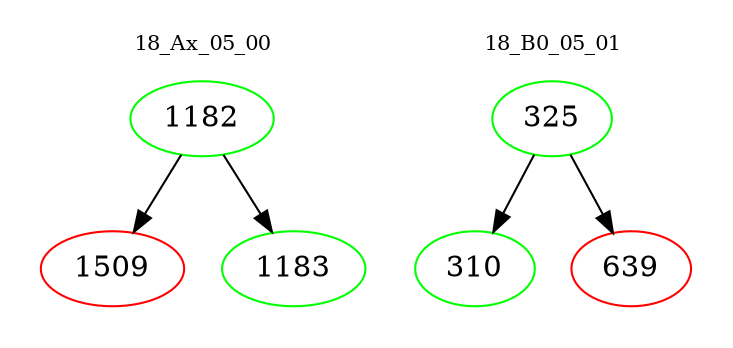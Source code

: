 digraph{
subgraph cluster_0 {
color = white
label = "18_Ax_05_00";
fontsize=10;
T0_1182 [label="1182", color="green"]
T0_1182 -> T0_1509 [color="black"]
T0_1509 [label="1509", color="red"]
T0_1182 -> T0_1183 [color="black"]
T0_1183 [label="1183", color="green"]
}
subgraph cluster_1 {
color = white
label = "18_B0_05_01";
fontsize=10;
T1_325 [label="325", color="green"]
T1_325 -> T1_310 [color="black"]
T1_310 [label="310", color="green"]
T1_325 -> T1_639 [color="black"]
T1_639 [label="639", color="red"]
}
}
